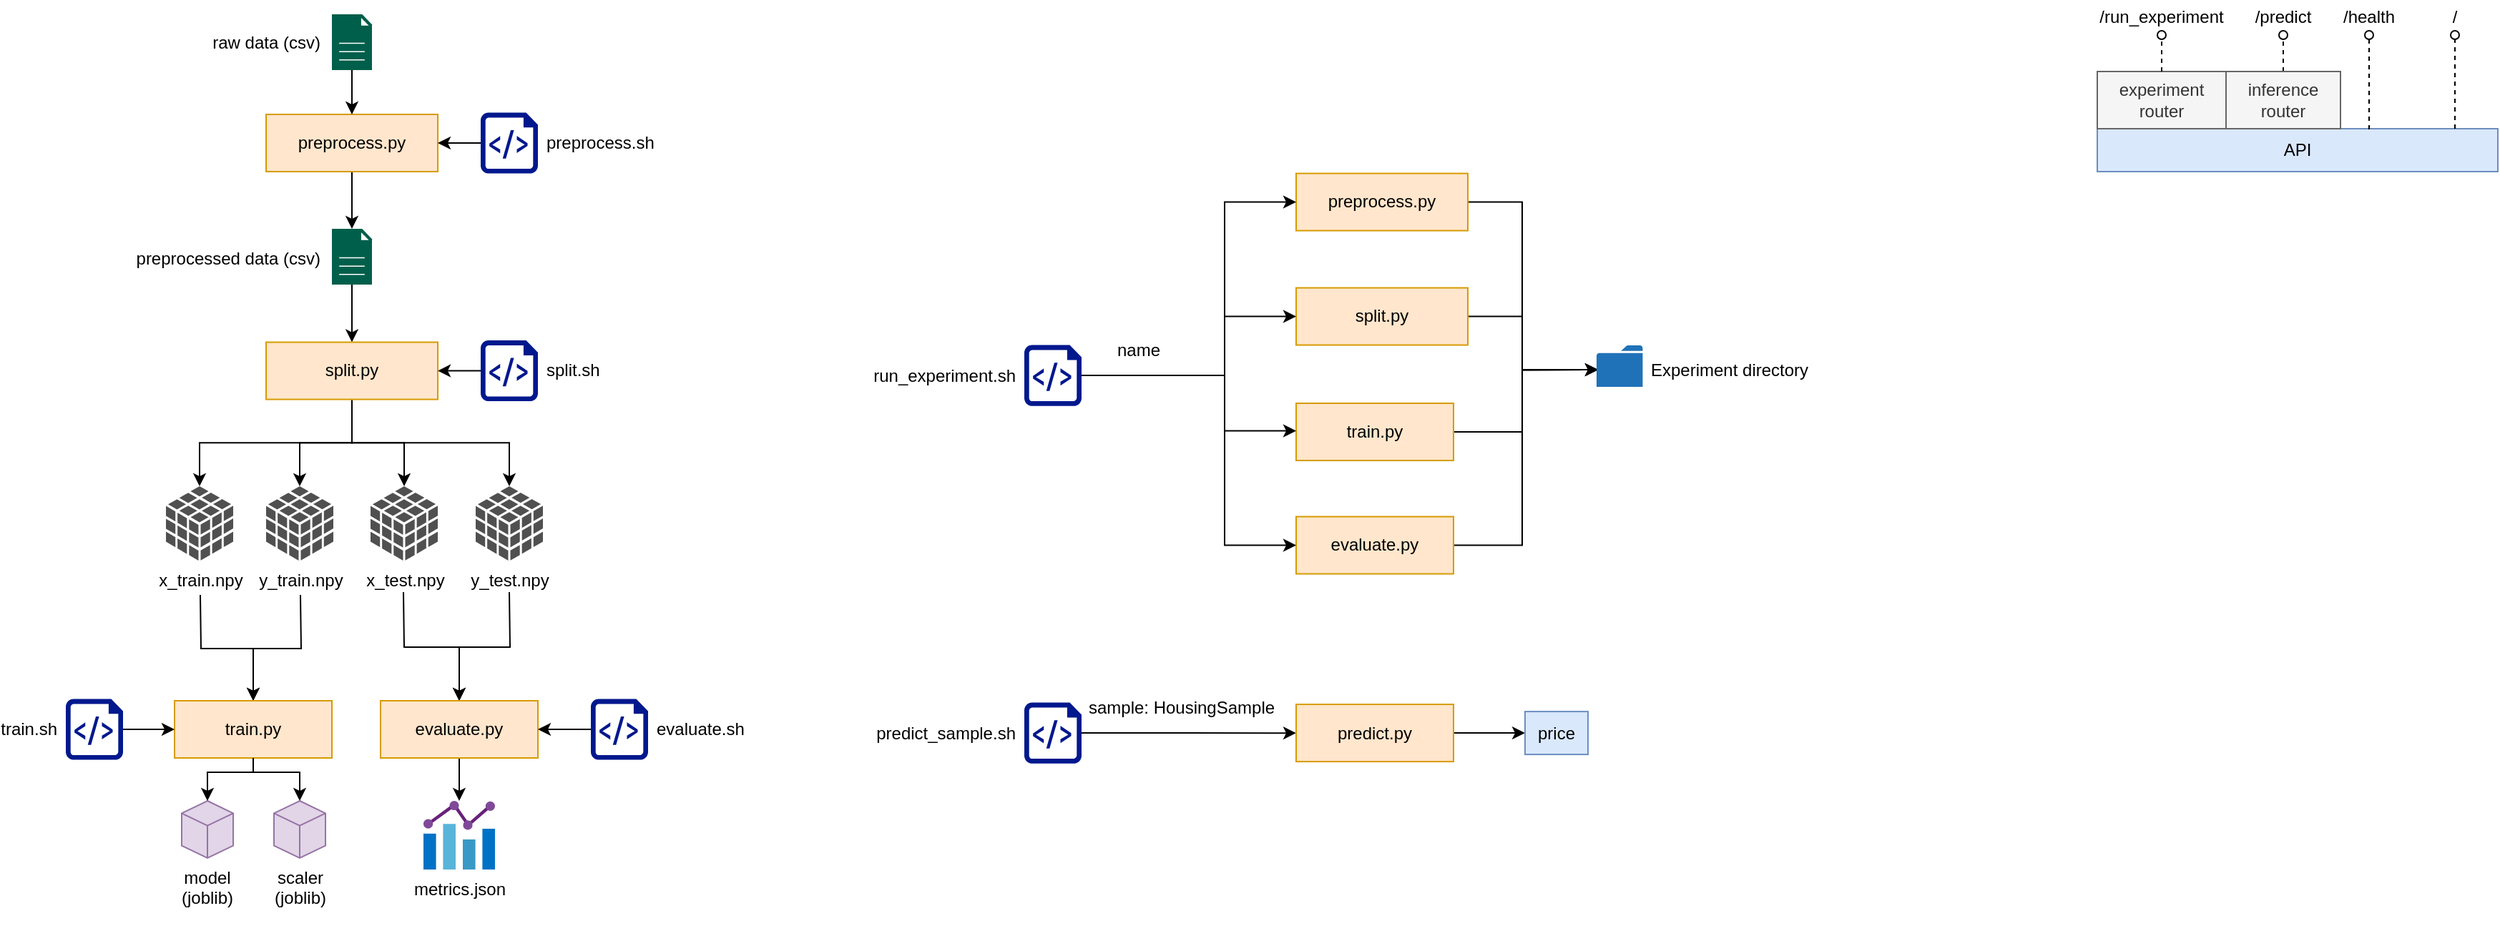 <mxfile version="24.6.4" type="device">
  <diagram name="Page-1" id="wXz1gkVSE0Yxc6cPDKPu">
    <mxGraphModel dx="4302" dy="1332" grid="1" gridSize="10" guides="1" tooltips="1" connect="1" arrows="1" fold="1" page="1" pageScale="1" pageWidth="827" pageHeight="1169" math="0" shadow="0">
      <root>
        <mxCell id="0" />
        <mxCell id="1" parent="0" />
        <mxCell id="76tKPpQHEEtiBJWaqpm8-10" style="edgeStyle=orthogonalEdgeStyle;rounded=0;orthogonalLoop=1;jettySize=auto;html=1;exitX=0.5;exitY=1;exitDx=0;exitDy=0;" edge="1" parent="1" source="76tKPpQHEEtiBJWaqpm8-1" target="76tKPpQHEEtiBJWaqpm8-11">
          <mxGeometry relative="1" as="geometry">
            <mxPoint x="180" y="260" as="targetPoint" />
          </mxGeometry>
        </mxCell>
        <mxCell id="76tKPpQHEEtiBJWaqpm8-1" value="preprocess.py" style="rounded=0;whiteSpace=wrap;html=1;fillColor=#ffe6cc;strokeColor=#d79b00;" vertex="1" parent="1">
          <mxGeometry x="120" y="190" width="120" height="40" as="geometry" />
        </mxCell>
        <mxCell id="76tKPpQHEEtiBJWaqpm8-6" value="" style="edgeStyle=orthogonalEdgeStyle;rounded=0;orthogonalLoop=1;jettySize=auto;html=1;entryX=0.5;entryY=0;entryDx=0;entryDy=0;" edge="1" parent="1" source="76tKPpQHEEtiBJWaqpm8-4" target="76tKPpQHEEtiBJWaqpm8-1">
          <mxGeometry relative="1" as="geometry" />
        </mxCell>
        <mxCell id="76tKPpQHEEtiBJWaqpm8-4" value="raw data (csv)&lt;div&gt;&lt;br&gt;&lt;/div&gt;" style="sketch=0;pointerEvents=1;shadow=0;dashed=0;html=1;strokeColor=none;fillColor=#005F4B;labelPosition=left;verticalLabelPosition=middle;verticalAlign=middle;align=right;outlineConnect=0;shape=mxgraph.veeam2.file;spacingTop=14;spacingLeft=0;spacingRight=7;" vertex="1" parent="1">
          <mxGeometry x="166" y="120" width="28.0" height="39" as="geometry" />
        </mxCell>
        <mxCell id="76tKPpQHEEtiBJWaqpm8-49" value="" style="edgeStyle=orthogonalEdgeStyle;rounded=0;orthogonalLoop=1;jettySize=auto;html=1;" edge="1" parent="1" source="76tKPpQHEEtiBJWaqpm8-7" target="76tKPpQHEEtiBJWaqpm8-1">
          <mxGeometry relative="1" as="geometry" />
        </mxCell>
        <mxCell id="76tKPpQHEEtiBJWaqpm8-7" value="preprocess.sh" style="sketch=0;aspect=fixed;pointerEvents=1;shadow=0;dashed=0;html=1;strokeColor=none;labelPosition=right;verticalLabelPosition=middle;verticalAlign=middle;align=left;fillColor=#00188D;shape=mxgraph.azure.script_file;spacingLeft=4;" vertex="1" parent="1">
          <mxGeometry x="270" y="188.72" width="40" height="42.55" as="geometry" />
        </mxCell>
        <mxCell id="76tKPpQHEEtiBJWaqpm8-22" value="" style="edgeStyle=orthogonalEdgeStyle;rounded=0;orthogonalLoop=1;jettySize=auto;html=1;" edge="1" parent="1" source="76tKPpQHEEtiBJWaqpm8-11" target="76tKPpQHEEtiBJWaqpm8-19">
          <mxGeometry relative="1" as="geometry" />
        </mxCell>
        <mxCell id="76tKPpQHEEtiBJWaqpm8-11" value="&lt;div&gt;preprocessed data (csv)&lt;/div&gt;" style="sketch=0;pointerEvents=1;shadow=0;dashed=0;html=1;strokeColor=none;fillColor=#005F4B;labelPosition=left;verticalLabelPosition=middle;verticalAlign=middle;align=right;outlineConnect=0;shape=mxgraph.veeam2.file;spacingTop=-3;spacingBottom=-5;spacingLeft=0;spacingRight=7;" vertex="1" parent="1">
          <mxGeometry x="166" y="270" width="28.0" height="39" as="geometry" />
        </mxCell>
        <mxCell id="76tKPpQHEEtiBJWaqpm8-31" style="edgeStyle=orthogonalEdgeStyle;rounded=0;orthogonalLoop=1;jettySize=auto;html=1;exitX=0.5;exitY=1;exitDx=0;exitDy=0;" edge="1" parent="1" source="76tKPpQHEEtiBJWaqpm8-19" target="76tKPpQHEEtiBJWaqpm8-26">
          <mxGeometry relative="1" as="geometry" />
        </mxCell>
        <mxCell id="76tKPpQHEEtiBJWaqpm8-32" style="edgeStyle=orthogonalEdgeStyle;rounded=0;orthogonalLoop=1;jettySize=auto;html=1;exitX=0.5;exitY=1;exitDx=0;exitDy=0;" edge="1" parent="1" source="76tKPpQHEEtiBJWaqpm8-19" target="76tKPpQHEEtiBJWaqpm8-27">
          <mxGeometry relative="1" as="geometry" />
        </mxCell>
        <mxCell id="76tKPpQHEEtiBJWaqpm8-33" style="edgeStyle=orthogonalEdgeStyle;rounded=0;orthogonalLoop=1;jettySize=auto;html=1;exitX=0.5;exitY=1;exitDx=0;exitDy=0;" edge="1" parent="1" source="76tKPpQHEEtiBJWaqpm8-19" target="76tKPpQHEEtiBJWaqpm8-28">
          <mxGeometry relative="1" as="geometry" />
        </mxCell>
        <mxCell id="76tKPpQHEEtiBJWaqpm8-34" style="edgeStyle=orthogonalEdgeStyle;rounded=0;orthogonalLoop=1;jettySize=auto;html=1;exitX=0.5;exitY=1;exitDx=0;exitDy=0;" edge="1" parent="1" source="76tKPpQHEEtiBJWaqpm8-19" target="76tKPpQHEEtiBJWaqpm8-30">
          <mxGeometry relative="1" as="geometry" />
        </mxCell>
        <mxCell id="76tKPpQHEEtiBJWaqpm8-19" value="split.py" style="rounded=0;whiteSpace=wrap;html=1;fillColor=#ffe6cc;strokeColor=#d79b00;" vertex="1" parent="1">
          <mxGeometry x="120" y="349.28" width="120" height="40" as="geometry" />
        </mxCell>
        <mxCell id="76tKPpQHEEtiBJWaqpm8-48" value="" style="edgeStyle=orthogonalEdgeStyle;rounded=0;orthogonalLoop=1;jettySize=auto;html=1;" edge="1" parent="1" source="76tKPpQHEEtiBJWaqpm8-21" target="76tKPpQHEEtiBJWaqpm8-19">
          <mxGeometry relative="1" as="geometry" />
        </mxCell>
        <mxCell id="76tKPpQHEEtiBJWaqpm8-21" value="split.sh" style="sketch=0;aspect=fixed;pointerEvents=1;shadow=0;dashed=0;html=1;strokeColor=none;labelPosition=right;verticalLabelPosition=middle;verticalAlign=middle;align=left;fillColor=#00188D;shape=mxgraph.azure.script_file;spacingLeft=4;" vertex="1" parent="1">
          <mxGeometry x="270" y="348" width="40" height="42.55" as="geometry" />
        </mxCell>
        <mxCell id="76tKPpQHEEtiBJWaqpm8-39" value="" style="edgeStyle=orthogonalEdgeStyle;rounded=0;orthogonalLoop=1;jettySize=auto;html=1;" edge="1" parent="1" target="76tKPpQHEEtiBJWaqpm8-37">
          <mxGeometry relative="1" as="geometry">
            <mxPoint x="74" y="526" as="sourcePoint" />
          </mxGeometry>
        </mxCell>
        <mxCell id="76tKPpQHEEtiBJWaqpm8-26" value="x_train.npy" style="sketch=0;shadow=0;dashed=0;html=1;strokeColor=none;fillColor=#505050;labelPosition=center;verticalLabelPosition=bottom;verticalAlign=top;outlineConnect=0;align=center;shape=mxgraph.office.databases.database_cube;" vertex="1" parent="1">
          <mxGeometry x="50" y="450" width="47" height="52" as="geometry" />
        </mxCell>
        <mxCell id="76tKPpQHEEtiBJWaqpm8-40" value="" style="edgeStyle=orthogonalEdgeStyle;rounded=0;orthogonalLoop=1;jettySize=auto;html=1;" edge="1" parent="1" target="76tKPpQHEEtiBJWaqpm8-37">
          <mxGeometry relative="1" as="geometry">
            <mxPoint x="144" y="526" as="sourcePoint" />
          </mxGeometry>
        </mxCell>
        <mxCell id="76tKPpQHEEtiBJWaqpm8-27" value="y_train.npy" style="sketch=0;shadow=0;dashed=0;html=1;strokeColor=none;fillColor=#505050;labelPosition=center;verticalLabelPosition=bottom;verticalAlign=top;outlineConnect=0;align=center;shape=mxgraph.office.databases.database_cube;" vertex="1" parent="1">
          <mxGeometry x="120" y="450" width="47" height="52" as="geometry" />
        </mxCell>
        <mxCell id="76tKPpQHEEtiBJWaqpm8-45" value="" style="edgeStyle=orthogonalEdgeStyle;rounded=0;orthogonalLoop=1;jettySize=auto;html=1;" edge="1" parent="1" target="76tKPpQHEEtiBJWaqpm8-41">
          <mxGeometry relative="1" as="geometry">
            <mxPoint x="216" y="524" as="sourcePoint" />
          </mxGeometry>
        </mxCell>
        <mxCell id="76tKPpQHEEtiBJWaqpm8-28" value="x_test.npy" style="sketch=0;shadow=0;dashed=0;html=1;strokeColor=none;fillColor=#505050;labelPosition=center;verticalLabelPosition=bottom;verticalAlign=top;outlineConnect=0;align=center;shape=mxgraph.office.databases.database_cube;" vertex="1" parent="1">
          <mxGeometry x="193" y="450" width="47" height="52" as="geometry" />
        </mxCell>
        <mxCell id="76tKPpQHEEtiBJWaqpm8-46" value="" style="edgeStyle=orthogonalEdgeStyle;rounded=0;orthogonalLoop=1;jettySize=auto;html=1;" edge="1" parent="1" target="76tKPpQHEEtiBJWaqpm8-41">
          <mxGeometry relative="1" as="geometry">
            <mxPoint x="290" y="524" as="sourcePoint" />
          </mxGeometry>
        </mxCell>
        <mxCell id="76tKPpQHEEtiBJWaqpm8-30" value="y_test.npy" style="sketch=0;shadow=0;dashed=0;html=1;strokeColor=none;fillColor=#505050;labelPosition=center;verticalLabelPosition=bottom;verticalAlign=top;outlineConnect=0;align=center;shape=mxgraph.office.databases.database_cube;" vertex="1" parent="1">
          <mxGeometry x="266.5" y="450" width="47" height="52" as="geometry" />
        </mxCell>
        <mxCell id="76tKPpQHEEtiBJWaqpm8-37" value="train.py" style="rounded=0;whiteSpace=wrap;html=1;fillColor=#ffe6cc;strokeColor=#d79b00;" vertex="1" parent="1">
          <mxGeometry x="56" y="600" width="110" height="40" as="geometry" />
        </mxCell>
        <mxCell id="76tKPpQHEEtiBJWaqpm8-54" value="" style="edgeStyle=orthogonalEdgeStyle;rounded=0;orthogonalLoop=1;jettySize=auto;html=1;" edge="1" parent="1" source="76tKPpQHEEtiBJWaqpm8-41" target="76tKPpQHEEtiBJWaqpm8-53">
          <mxGeometry relative="1" as="geometry" />
        </mxCell>
        <mxCell id="76tKPpQHEEtiBJWaqpm8-41" value="evaluate.py" style="rounded=0;whiteSpace=wrap;html=1;fillColor=#ffe6cc;strokeColor=#d79b00;" vertex="1" parent="1">
          <mxGeometry x="200" y="600" width="110" height="40" as="geometry" />
        </mxCell>
        <mxCell id="76tKPpQHEEtiBJWaqpm8-52" value="" style="edgeStyle=orthogonalEdgeStyle;rounded=0;orthogonalLoop=1;jettySize=auto;html=1;" edge="1" parent="1" source="76tKPpQHEEtiBJWaqpm8-47" target="76tKPpQHEEtiBJWaqpm8-41">
          <mxGeometry relative="1" as="geometry" />
        </mxCell>
        <mxCell id="76tKPpQHEEtiBJWaqpm8-47" value="evaluate.sh" style="sketch=0;aspect=fixed;pointerEvents=1;shadow=0;dashed=0;html=1;strokeColor=none;labelPosition=right;verticalLabelPosition=middle;verticalAlign=middle;align=left;fillColor=#00188D;shape=mxgraph.azure.script_file;spacingLeft=4;" vertex="1" parent="1">
          <mxGeometry x="347" y="598.72" width="40" height="42.55" as="geometry" />
        </mxCell>
        <mxCell id="76tKPpQHEEtiBJWaqpm8-53" value="metrics.json" style="image;sketch=0;aspect=fixed;html=1;points=[];align=center;fontSize=12;image=img/lib/mscae/Chart.svg;" vertex="1" parent="1">
          <mxGeometry x="230" y="670" width="50" height="48" as="geometry" />
        </mxCell>
        <mxCell id="76tKPpQHEEtiBJWaqpm8-56" value="model (joblib)" style="html=1;whiteSpace=wrap;shape=isoCube2;backgroundOutline=1;isoAngle=15;fillColor=#e1d5e7;strokeColor=#9673a6;labelPosition=center;verticalLabelPosition=bottom;align=center;verticalAlign=top;" vertex="1" parent="1">
          <mxGeometry x="61" y="670" width="36" height="40" as="geometry" />
        </mxCell>
        <mxCell id="76tKPpQHEEtiBJWaqpm8-57" value="scaler&lt;div&gt;(joblib)&lt;br&gt;&lt;div&gt;&lt;br&gt;&lt;/div&gt;&lt;/div&gt;" style="html=1;whiteSpace=wrap;shape=isoCube2;backgroundOutline=1;isoAngle=15;fillColor=#e1d5e7;strokeColor=#9673a6;labelPosition=center;verticalLabelPosition=bottom;align=center;verticalAlign=top;" vertex="1" parent="1">
          <mxGeometry x="125.5" y="670" width="36" height="40" as="geometry" />
        </mxCell>
        <mxCell id="76tKPpQHEEtiBJWaqpm8-58" style="edgeStyle=orthogonalEdgeStyle;rounded=0;orthogonalLoop=1;jettySize=auto;html=1;exitX=0.5;exitY=1;exitDx=0;exitDy=0;entryX=0.5;entryY=0;entryDx=0;entryDy=0;entryPerimeter=0;" edge="1" parent="1" source="76tKPpQHEEtiBJWaqpm8-37" target="76tKPpQHEEtiBJWaqpm8-56">
          <mxGeometry relative="1" as="geometry">
            <Array as="points">
              <mxPoint x="111" y="650" />
              <mxPoint x="79" y="650" />
            </Array>
          </mxGeometry>
        </mxCell>
        <mxCell id="76tKPpQHEEtiBJWaqpm8-59" style="edgeStyle=orthogonalEdgeStyle;rounded=0;orthogonalLoop=1;jettySize=auto;html=1;exitX=0.5;exitY=1;exitDx=0;exitDy=0;entryX=0.5;entryY=0;entryDx=0;entryDy=0;entryPerimeter=0;" edge="1" parent="1" source="76tKPpQHEEtiBJWaqpm8-37" target="76tKPpQHEEtiBJWaqpm8-57">
          <mxGeometry relative="1" as="geometry">
            <Array as="points">
              <mxPoint x="111" y="650" />
              <mxPoint x="144" y="650" />
            </Array>
          </mxGeometry>
        </mxCell>
        <mxCell id="76tKPpQHEEtiBJWaqpm8-61" value="" style="edgeStyle=orthogonalEdgeStyle;rounded=0;orthogonalLoop=1;jettySize=auto;html=1;" edge="1" parent="1" source="76tKPpQHEEtiBJWaqpm8-60" target="76tKPpQHEEtiBJWaqpm8-37">
          <mxGeometry relative="1" as="geometry" />
        </mxCell>
        <mxCell id="76tKPpQHEEtiBJWaqpm8-60" value="train.sh" style="sketch=0;aspect=fixed;pointerEvents=1;shadow=0;dashed=0;html=1;strokeColor=none;labelPosition=left;verticalLabelPosition=middle;verticalAlign=middle;align=right;fillColor=#00188D;shape=mxgraph.azure.script_file;spacingLeft=4;spacingRight=5;" vertex="1" parent="1">
          <mxGeometry x="-20" y="598.72" width="40" height="42.55" as="geometry" />
        </mxCell>
        <mxCell id="76tKPpQHEEtiBJWaqpm8-83" style="edgeStyle=orthogonalEdgeStyle;rounded=0;orthogonalLoop=1;jettySize=auto;html=1;exitX=1;exitY=0.5;exitDx=0;exitDy=0;entryX=0;entryY=0.5;entryDx=0;entryDy=0;" edge="1" parent="1" source="76tKPpQHEEtiBJWaqpm8-67" target="76tKPpQHEEtiBJWaqpm8-81">
          <mxGeometry relative="1" as="geometry">
            <Array as="points">
              <mxPoint x="998" y="251.27" />
              <mxPoint x="998" y="368.27" />
            </Array>
          </mxGeometry>
        </mxCell>
        <mxCell id="76tKPpQHEEtiBJWaqpm8-67" value="preprocess.py" style="rounded=0;whiteSpace=wrap;html=1;fillColor=#ffe6cc;strokeColor=#d79b00;" vertex="1" parent="1">
          <mxGeometry x="840" y="231.27" width="120" height="40" as="geometry" />
        </mxCell>
        <mxCell id="76tKPpQHEEtiBJWaqpm8-85" style="edgeStyle=orthogonalEdgeStyle;rounded=0;orthogonalLoop=1;jettySize=auto;html=1;exitX=1;exitY=0.5;exitDx=0;exitDy=0;entryX=0;entryY=0.5;entryDx=0;entryDy=0;" edge="1" parent="1" source="76tKPpQHEEtiBJWaqpm8-68" target="76tKPpQHEEtiBJWaqpm8-81">
          <mxGeometry relative="1" as="geometry">
            <Array as="points">
              <mxPoint x="998" y="331.27" />
              <mxPoint x="998" y="368.27" />
            </Array>
          </mxGeometry>
        </mxCell>
        <mxCell id="76tKPpQHEEtiBJWaqpm8-68" value="split.py" style="rounded=0;whiteSpace=wrap;html=1;fillColor=#ffe6cc;strokeColor=#d79b00;" vertex="1" parent="1">
          <mxGeometry x="840" y="311.27" width="120" height="40" as="geometry" />
        </mxCell>
        <mxCell id="76tKPpQHEEtiBJWaqpm8-86" style="edgeStyle=orthogonalEdgeStyle;rounded=0;orthogonalLoop=1;jettySize=auto;html=1;exitX=1;exitY=0.5;exitDx=0;exitDy=0;entryX=0;entryY=0.5;entryDx=0;entryDy=0;" edge="1" parent="1" source="76tKPpQHEEtiBJWaqpm8-69" target="76tKPpQHEEtiBJWaqpm8-81">
          <mxGeometry relative="1" as="geometry">
            <Array as="points">
              <mxPoint x="998" y="411.27" />
              <mxPoint x="998" y="368.27" />
            </Array>
          </mxGeometry>
        </mxCell>
        <mxCell id="76tKPpQHEEtiBJWaqpm8-69" value="train.py" style="rounded=0;whiteSpace=wrap;html=1;fillColor=#ffe6cc;strokeColor=#d79b00;" vertex="1" parent="1">
          <mxGeometry x="840" y="391.99" width="110" height="40" as="geometry" />
        </mxCell>
        <mxCell id="76tKPpQHEEtiBJWaqpm8-87" style="edgeStyle=orthogonalEdgeStyle;rounded=0;orthogonalLoop=1;jettySize=auto;html=1;exitX=1;exitY=0.5;exitDx=0;exitDy=0;entryX=0;entryY=0.5;entryDx=0;entryDy=0;" edge="1" parent="1" source="76tKPpQHEEtiBJWaqpm8-70" target="76tKPpQHEEtiBJWaqpm8-81">
          <mxGeometry relative="1" as="geometry">
            <Array as="points">
              <mxPoint x="998" y="491.27" />
              <mxPoint x="998" y="368.27" />
            </Array>
          </mxGeometry>
        </mxCell>
        <mxCell id="76tKPpQHEEtiBJWaqpm8-70" value="evaluate.py" style="rounded=0;whiteSpace=wrap;html=1;fillColor=#ffe6cc;strokeColor=#d79b00;" vertex="1" parent="1">
          <mxGeometry x="840" y="471.27" width="110" height="40" as="geometry" />
        </mxCell>
        <mxCell id="76tKPpQHEEtiBJWaqpm8-73" style="edgeStyle=orthogonalEdgeStyle;rounded=0;orthogonalLoop=1;jettySize=auto;html=1;exitX=1;exitY=0.5;exitDx=0;exitDy=0;exitPerimeter=0;entryX=0;entryY=0.5;entryDx=0;entryDy=0;" edge="1" parent="1" source="76tKPpQHEEtiBJWaqpm8-71" target="76tKPpQHEEtiBJWaqpm8-67">
          <mxGeometry relative="1" as="geometry">
            <Array as="points">
              <mxPoint x="790" y="372.27" />
              <mxPoint x="790" y="251.27" />
            </Array>
          </mxGeometry>
        </mxCell>
        <mxCell id="76tKPpQHEEtiBJWaqpm8-74" style="edgeStyle=orthogonalEdgeStyle;rounded=0;orthogonalLoop=1;jettySize=auto;html=1;exitX=1;exitY=0.5;exitDx=0;exitDy=0;exitPerimeter=0;entryX=0;entryY=0.5;entryDx=0;entryDy=0;" edge="1" parent="1" source="76tKPpQHEEtiBJWaqpm8-71" target="76tKPpQHEEtiBJWaqpm8-68">
          <mxGeometry relative="1" as="geometry">
            <Array as="points">
              <mxPoint x="790" y="372.27" />
              <mxPoint x="790" y="331.27" />
            </Array>
          </mxGeometry>
        </mxCell>
        <mxCell id="76tKPpQHEEtiBJWaqpm8-75" style="edgeStyle=orthogonalEdgeStyle;rounded=0;orthogonalLoop=1;jettySize=auto;html=1;exitX=1;exitY=0.5;exitDx=0;exitDy=0;exitPerimeter=0;" edge="1" parent="1" source="76tKPpQHEEtiBJWaqpm8-71" target="76tKPpQHEEtiBJWaqpm8-69">
          <mxGeometry relative="1" as="geometry">
            <Array as="points">
              <mxPoint x="790" y="372.27" />
              <mxPoint x="790" y="411.27" />
            </Array>
          </mxGeometry>
        </mxCell>
        <mxCell id="76tKPpQHEEtiBJWaqpm8-76" style="edgeStyle=orthogonalEdgeStyle;rounded=0;orthogonalLoop=1;jettySize=auto;html=1;exitX=1;exitY=0.5;exitDx=0;exitDy=0;exitPerimeter=0;entryX=0;entryY=0.5;entryDx=0;entryDy=0;" edge="1" parent="1" source="76tKPpQHEEtiBJWaqpm8-71" target="76tKPpQHEEtiBJWaqpm8-70">
          <mxGeometry relative="1" as="geometry">
            <Array as="points">
              <mxPoint x="790" y="372.27" />
              <mxPoint x="790" y="491.27" />
            </Array>
          </mxGeometry>
        </mxCell>
        <mxCell id="76tKPpQHEEtiBJWaqpm8-71" value="run_experiment.sh" style="sketch=0;aspect=fixed;pointerEvents=1;shadow=0;dashed=0;html=1;strokeColor=none;labelPosition=left;verticalLabelPosition=middle;verticalAlign=middle;align=right;fillColor=#00188D;shape=mxgraph.azure.script_file;spacingLeft=4;spacingRight=5;" vertex="1" parent="1">
          <mxGeometry x="650" y="351.27" width="40" height="42.55" as="geometry" />
        </mxCell>
        <mxCell id="76tKPpQHEEtiBJWaqpm8-77" value="name" style="text;html=1;align=center;verticalAlign=middle;whiteSpace=wrap;rounded=0;" vertex="1" parent="1">
          <mxGeometry x="700" y="340.27" width="60" height="30" as="geometry" />
        </mxCell>
        <mxCell id="76tKPpQHEEtiBJWaqpm8-81" value="&lt;span style=&quot;text-align: left; text-wrap: nowrap;&quot;&gt;Experiment directory&lt;/span&gt;" style="rounded=0;whiteSpace=wrap;html=1;labelPosition=right;verticalLabelPosition=middle;align=left;verticalAlign=middle;spacingLeft=15;" vertex="1" parent="1">
          <mxGeometry x="1051" y="358.55" width="20" height="20" as="geometry" />
        </mxCell>
        <mxCell id="76tKPpQHEEtiBJWaqpm8-82" value="" style="sketch=0;pointerEvents=1;shadow=0;dashed=0;html=1;strokeColor=none;labelPosition=center;verticalLabelPosition=bottom;verticalAlign=top;outlineConnect=0;align=center;shape=mxgraph.office.concepts.folder;fillColor=#2072B8;" vertex="1" parent="1">
          <mxGeometry x="1050" y="351.55" width="32.22" height="29" as="geometry" />
        </mxCell>
        <mxCell id="76tKPpQHEEtiBJWaqpm8-90" style="edgeStyle=orthogonalEdgeStyle;rounded=0;orthogonalLoop=1;jettySize=auto;html=1;exitX=1;exitY=0.5;exitDx=0;exitDy=0;exitPerimeter=0;" edge="1" parent="1" source="76tKPpQHEEtiBJWaqpm8-88" target="76tKPpQHEEtiBJWaqpm8-89">
          <mxGeometry relative="1" as="geometry" />
        </mxCell>
        <mxCell id="76tKPpQHEEtiBJWaqpm8-88" value="predict_sample.sh" style="sketch=0;aspect=fixed;pointerEvents=1;shadow=0;dashed=0;html=1;strokeColor=none;labelPosition=left;verticalLabelPosition=middle;verticalAlign=middle;align=right;fillColor=#00188D;shape=mxgraph.azure.script_file;spacingLeft=4;spacingRight=5;" vertex="1" parent="1">
          <mxGeometry x="650" y="601.27" width="40" height="42.55" as="geometry" />
        </mxCell>
        <mxCell id="76tKPpQHEEtiBJWaqpm8-93" style="edgeStyle=orthogonalEdgeStyle;rounded=0;orthogonalLoop=1;jettySize=auto;html=1;exitX=1;exitY=0.5;exitDx=0;exitDy=0;" edge="1" parent="1" source="76tKPpQHEEtiBJWaqpm8-89" target="76tKPpQHEEtiBJWaqpm8-92">
          <mxGeometry relative="1" as="geometry" />
        </mxCell>
        <mxCell id="76tKPpQHEEtiBJWaqpm8-89" value="predict.py" style="rounded=0;whiteSpace=wrap;html=1;fillColor=#ffe6cc;strokeColor=#d79b00;" vertex="1" parent="1">
          <mxGeometry x="840" y="602.55" width="110" height="40" as="geometry" />
        </mxCell>
        <mxCell id="76tKPpQHEEtiBJWaqpm8-91" value="sample:&amp;nbsp;HousingSample" style="text;html=1;align=center;verticalAlign=middle;whiteSpace=wrap;rounded=0;" vertex="1" parent="1">
          <mxGeometry x="700" y="590" width="120" height="30" as="geometry" />
        </mxCell>
        <mxCell id="76tKPpQHEEtiBJWaqpm8-92" value="price" style="text;html=1;align=center;verticalAlign=middle;whiteSpace=wrap;rounded=0;fillColor=#dae8fc;strokeColor=#6c8ebf;" vertex="1" parent="1">
          <mxGeometry x="1000" y="607.55" width="44" height="30" as="geometry" />
        </mxCell>
        <mxCell id="76tKPpQHEEtiBJWaqpm8-94" value="API" style="rounded=0;whiteSpace=wrap;html=1;fillColor=#dae8fc;strokeColor=#6c8ebf;" vertex="1" parent="1">
          <mxGeometry x="1400" y="200" width="280" height="30" as="geometry" />
        </mxCell>
        <mxCell id="76tKPpQHEEtiBJWaqpm8-95" value="" style="endArrow=oval;dashed=1;html=1;rounded=0;startArrow=none;startFill=0;endFill=0;exitX=0.5;exitY=0;exitDx=0;exitDy=0;" edge="1" parent="1" source="76tKPpQHEEtiBJWaqpm8-98" target="76tKPpQHEEtiBJWaqpm8-96">
          <mxGeometry width="50" height="50" relative="1" as="geometry">
            <mxPoint x="1500" y="159" as="sourcePoint" />
            <mxPoint x="1500" y="219" as="targetPoint" />
          </mxGeometry>
        </mxCell>
        <mxCell id="76tKPpQHEEtiBJWaqpm8-96" value="/predict" style="text;html=1;align=center;verticalAlign=middle;whiteSpace=wrap;rounded=0;" vertex="1" parent="1">
          <mxGeometry x="1500" y="110" width="60" height="24.5" as="geometry" />
        </mxCell>
        <mxCell id="76tKPpQHEEtiBJWaqpm8-97" value="experiment router" style="rounded=0;whiteSpace=wrap;html=1;fillColor=#f5f5f5;strokeColor=#666666;fontColor=#333333;" vertex="1" parent="1">
          <mxGeometry x="1400" y="160" width="90" height="40" as="geometry" />
        </mxCell>
        <mxCell id="76tKPpQHEEtiBJWaqpm8-98" value="inference&lt;div&gt;router&lt;/div&gt;" style="rounded=0;whiteSpace=wrap;html=1;fillColor=#f5f5f5;strokeColor=#666666;fontColor=#333333;" vertex="1" parent="1">
          <mxGeometry x="1490" y="160" width="80" height="40" as="geometry" />
        </mxCell>
        <mxCell id="76tKPpQHEEtiBJWaqpm8-99" value="" style="endArrow=oval;dashed=1;html=1;rounded=0;startArrow=none;startFill=0;endFill=0;exitX=0.5;exitY=0;exitDx=0;exitDy=0;" edge="1" parent="1" target="76tKPpQHEEtiBJWaqpm8-100" source="76tKPpQHEEtiBJWaqpm8-97">
          <mxGeometry width="50" height="50" relative="1" as="geometry">
            <mxPoint x="1420" y="159" as="sourcePoint" />
            <mxPoint x="1420" y="219" as="targetPoint" />
          </mxGeometry>
        </mxCell>
        <mxCell id="76tKPpQHEEtiBJWaqpm8-100" value="/run_experiment" style="text;html=1;align=center;verticalAlign=middle;whiteSpace=wrap;rounded=0;" vertex="1" parent="1">
          <mxGeometry x="1415" y="110" width="60" height="24.5" as="geometry" />
        </mxCell>
        <mxCell id="76tKPpQHEEtiBJWaqpm8-101" value="" style="endArrow=oval;dashed=1;html=1;rounded=0;startArrow=none;startFill=0;endFill=0;exitX=0.5;exitY=0;exitDx=0;exitDy=0;" edge="1" parent="1">
          <mxGeometry width="50" height="50" relative="1" as="geometry">
            <mxPoint x="1590" y="200.5" as="sourcePoint" />
            <mxPoint x="1590" y="134.5" as="targetPoint" />
          </mxGeometry>
        </mxCell>
        <mxCell id="76tKPpQHEEtiBJWaqpm8-102" value="/health" style="text;html=1;align=center;verticalAlign=middle;whiteSpace=wrap;rounded=0;" vertex="1" parent="1">
          <mxGeometry x="1560" y="110" width="60" height="24.5" as="geometry" />
        </mxCell>
        <mxCell id="76tKPpQHEEtiBJWaqpm8-103" value="" style="endArrow=oval;dashed=1;html=1;rounded=0;startArrow=none;startFill=0;endFill=0;exitX=0.5;exitY=0;exitDx=0;exitDy=0;entryX=0.5;entryY=1;entryDx=0;entryDy=0;" edge="1" parent="1" target="76tKPpQHEEtiBJWaqpm8-104">
          <mxGeometry width="50" height="50" relative="1" as="geometry">
            <mxPoint x="1650" y="200" as="sourcePoint" />
            <mxPoint x="1650" y="134" as="targetPoint" />
          </mxGeometry>
        </mxCell>
        <mxCell id="76tKPpQHEEtiBJWaqpm8-104" value="/" style="text;html=1;align=center;verticalAlign=middle;whiteSpace=wrap;rounded=0;" vertex="1" parent="1">
          <mxGeometry x="1620" y="110" width="60" height="24.5" as="geometry" />
        </mxCell>
      </root>
    </mxGraphModel>
  </diagram>
</mxfile>
